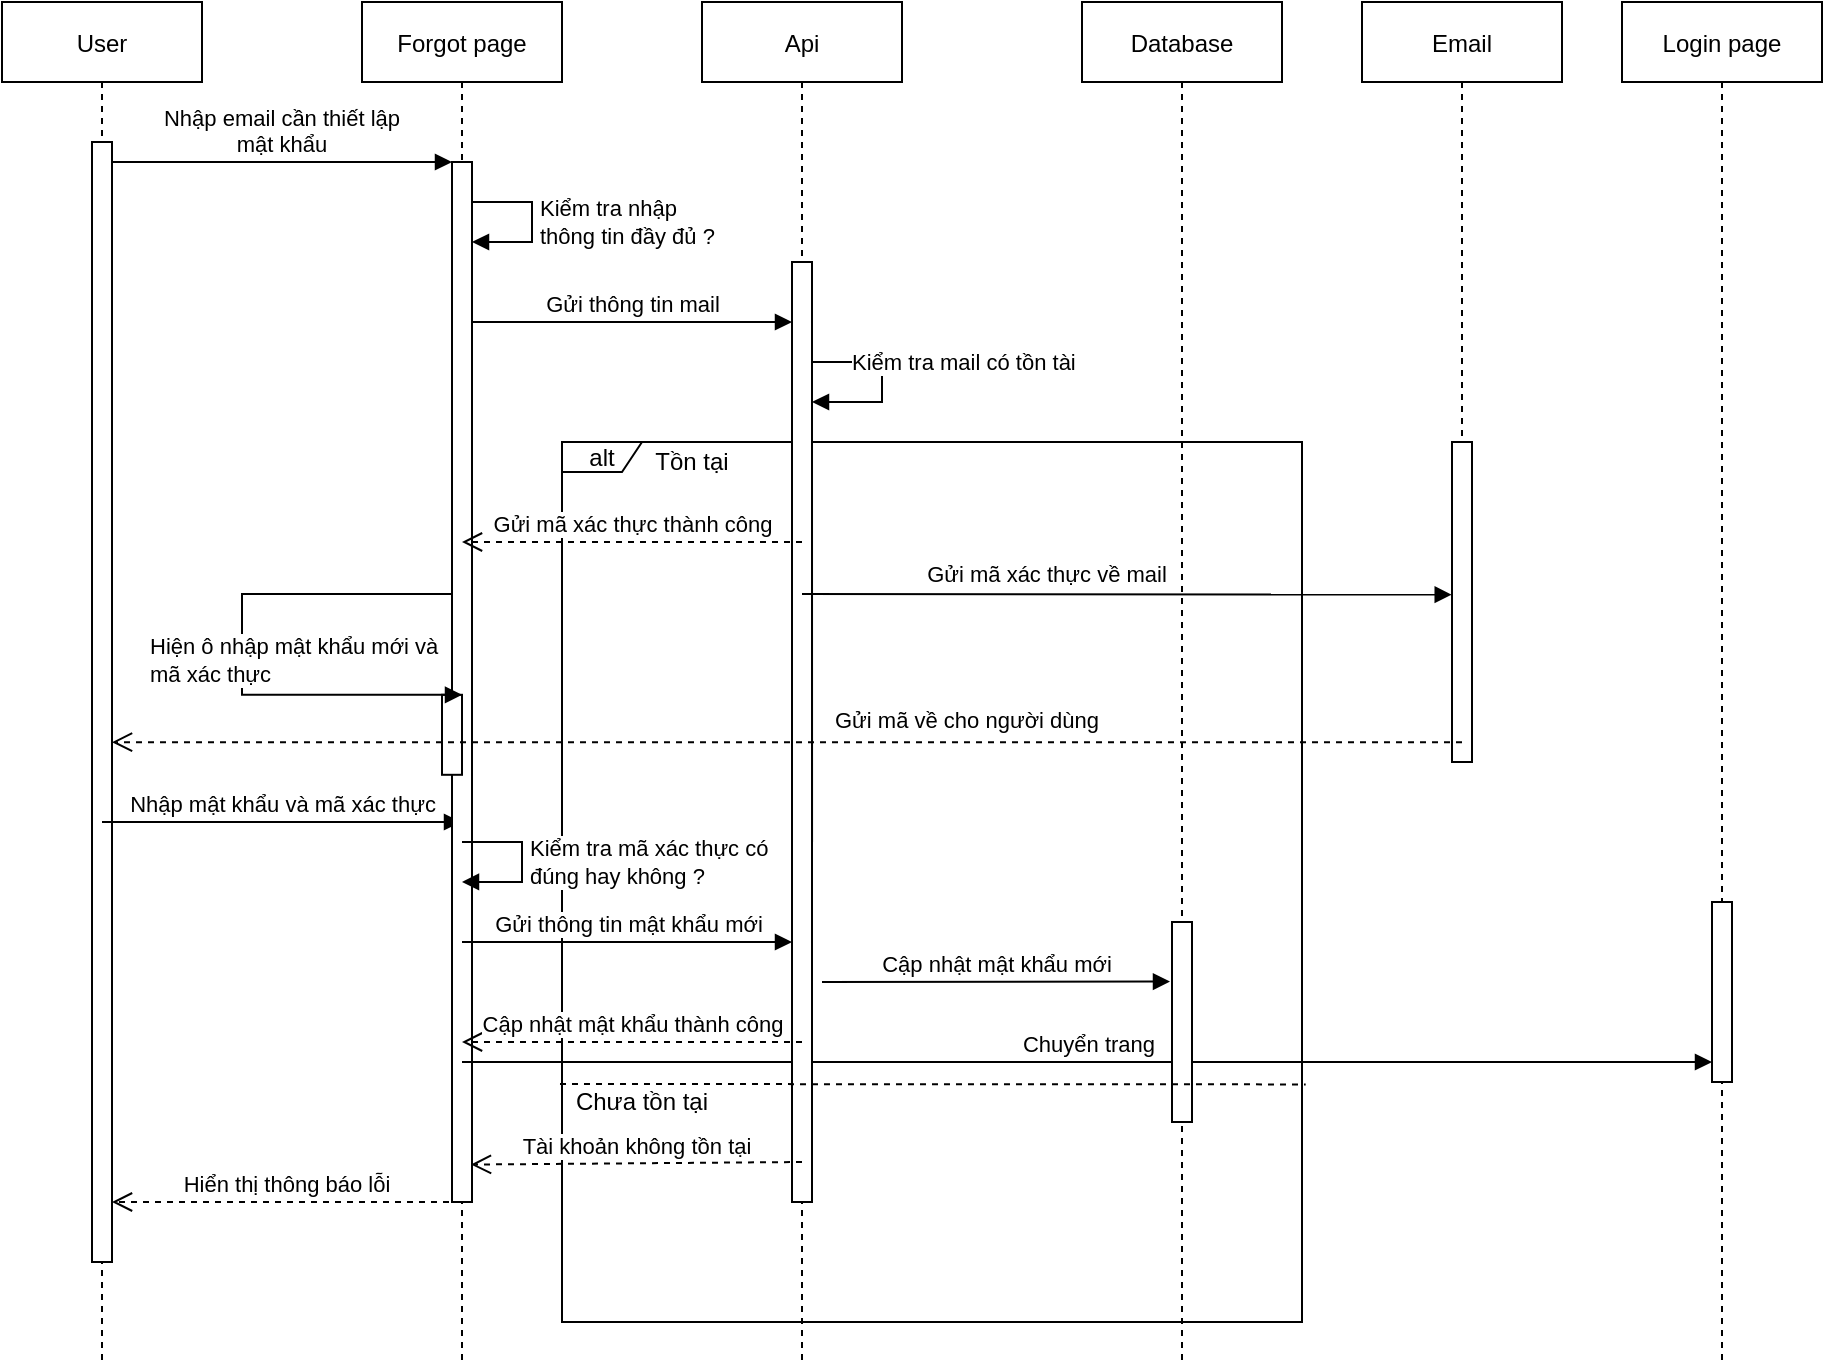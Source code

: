 <mxfile version="14.8.2" type="device"><diagram id="kgpKYQtTHZ0yAKxKKP6v" name="Page-1"><mxGraphModel dx="1296" dy="629" grid="1" gridSize="10" guides="1" tooltips="1" connect="1" arrows="1" fold="1" page="1" pageScale="1" pageWidth="850" pageHeight="1100" math="0" shadow="0"><root><mxCell id="0"/><mxCell id="1" parent="0"/><mxCell id="G7W4C_hi92SoDJaBqSJZ-16" value="alt" style="shape=umlFrame;whiteSpace=wrap;html=1;width=40;height=15;" parent="1" vertex="1"><mxGeometry x="400" y="300" width="370" height="440" as="geometry"/></mxCell><mxCell id="3nuBFxr9cyL0pnOWT2aG-1" value="User" style="shape=umlLifeline;perimeter=lifelinePerimeter;container=1;collapsible=0;recursiveResize=0;rounded=0;shadow=0;strokeWidth=1;" parent="1" vertex="1"><mxGeometry x="120" y="80" width="100" height="680" as="geometry"/></mxCell><mxCell id="3nuBFxr9cyL0pnOWT2aG-2" value="" style="points=[];perimeter=orthogonalPerimeter;rounded=0;shadow=0;strokeWidth=1;" parent="3nuBFxr9cyL0pnOWT2aG-1" vertex="1"><mxGeometry x="45" y="70" width="10" height="560" as="geometry"/></mxCell><mxCell id="nQuyj05PG0CPjtBLAKTy-15" value="Nhập mật khẩu và mã xác thực" style="html=1;verticalAlign=bottom;endArrow=block;" edge="1" parent="3nuBFxr9cyL0pnOWT2aG-1" target="3nuBFxr9cyL0pnOWT2aG-5"><mxGeometry width="80" relative="1" as="geometry"><mxPoint x="50" y="410" as="sourcePoint"/><mxPoint x="130" y="410" as="targetPoint"/></mxGeometry></mxCell><mxCell id="3nuBFxr9cyL0pnOWT2aG-5" value="Forgot page" style="shape=umlLifeline;perimeter=lifelinePerimeter;container=1;collapsible=0;recursiveResize=0;rounded=0;shadow=0;strokeWidth=1;" parent="1" vertex="1"><mxGeometry x="300" y="80" width="100" height="680" as="geometry"/></mxCell><mxCell id="3nuBFxr9cyL0pnOWT2aG-6" value="" style="points=[];perimeter=orthogonalPerimeter;rounded=0;shadow=0;strokeWidth=1;" parent="3nuBFxr9cyL0pnOWT2aG-5" vertex="1"><mxGeometry x="45" y="80" width="10" height="520" as="geometry"/></mxCell><mxCell id="nQuyj05PG0CPjtBLAKTy-17" value="Gửi thông tin mật khẩu mới" style="html=1;verticalAlign=bottom;endArrow=block;" edge="1" parent="3nuBFxr9cyL0pnOWT2aG-5" target="G7W4C_hi92SoDJaBqSJZ-2"><mxGeometry width="80" relative="1" as="geometry"><mxPoint x="50" y="470" as="sourcePoint"/><mxPoint x="130" y="470" as="targetPoint"/></mxGeometry></mxCell><mxCell id="nQuyj05PG0CPjtBLAKTy-21" value="Chuyển trang" style="html=1;verticalAlign=bottom;endArrow=block;" edge="1" parent="3nuBFxr9cyL0pnOWT2aG-5" target="G7W4C_hi92SoDJaBqSJZ-6"><mxGeometry width="80" relative="1" as="geometry"><mxPoint x="50" y="530" as="sourcePoint"/><mxPoint x="130" y="530" as="targetPoint"/></mxGeometry></mxCell><mxCell id="3nuBFxr9cyL0pnOWT2aG-8" value="Nhập email cần thiết lập&#10;mật khẩu" style="verticalAlign=bottom;endArrow=block;entryX=0;entryY=0;shadow=0;strokeWidth=1;" parent="1" source="3nuBFxr9cyL0pnOWT2aG-2" target="3nuBFxr9cyL0pnOWT2aG-6" edge="1"><mxGeometry relative="1" as="geometry"><mxPoint x="275" y="160" as="sourcePoint"/></mxGeometry></mxCell><mxCell id="G7W4C_hi92SoDJaBqSJZ-1" value="Api" style="shape=umlLifeline;perimeter=lifelinePerimeter;container=1;collapsible=0;recursiveResize=0;rounded=0;shadow=0;strokeWidth=1;" parent="1" vertex="1"><mxGeometry x="470" y="80" width="100" height="680" as="geometry"/></mxCell><mxCell id="G7W4C_hi92SoDJaBqSJZ-2" value="" style="points=[];perimeter=orthogonalPerimeter;rounded=0;shadow=0;strokeWidth=1;" parent="G7W4C_hi92SoDJaBqSJZ-1" vertex="1"><mxGeometry x="45" y="130" width="10" height="470" as="geometry"/></mxCell><mxCell id="G7W4C_hi92SoDJaBqSJZ-13" value="Kiểm tra mail có tồn tài" style="edgeStyle=orthogonalEdgeStyle;html=1;align=left;spacingLeft=2;endArrow=block;rounded=0;exitX=1.003;exitY=0.617;exitDx=0;exitDy=0;exitPerimeter=0;" parent="G7W4C_hi92SoDJaBqSJZ-1" source="G7W4C_hi92SoDJaBqSJZ-2" edge="1"><mxGeometry x="0.551" relative="1" as="geometry"><mxPoint x="60" y="180" as="sourcePoint"/><Array as="points"><mxPoint x="55" y="180"/><mxPoint x="90" y="180"/><mxPoint x="90" y="200"/></Array><mxPoint x="55" y="200" as="targetPoint"/><mxPoint as="offset"/></mxGeometry></mxCell><mxCell id="G7W4C_hi92SoDJaBqSJZ-3" value="Database" style="shape=umlLifeline;perimeter=lifelinePerimeter;container=1;collapsible=0;recursiveResize=0;rounded=0;shadow=0;strokeWidth=1;" parent="1" vertex="1"><mxGeometry x="660" y="80" width="100" height="680" as="geometry"/></mxCell><mxCell id="G7W4C_hi92SoDJaBqSJZ-4" value="" style="points=[];perimeter=orthogonalPerimeter;rounded=0;shadow=0;strokeWidth=1;" parent="G7W4C_hi92SoDJaBqSJZ-3" vertex="1"><mxGeometry x="45" y="460" width="10" height="100" as="geometry"/></mxCell><mxCell id="G7W4C_hi92SoDJaBqSJZ-5" value="Login page" style="shape=umlLifeline;perimeter=lifelinePerimeter;container=1;collapsible=0;recursiveResize=0;rounded=0;shadow=0;strokeWidth=1;" parent="1" vertex="1"><mxGeometry x="930" y="80" width="100" height="680" as="geometry"/></mxCell><mxCell id="G7W4C_hi92SoDJaBqSJZ-6" value="" style="points=[];perimeter=orthogonalPerimeter;rounded=0;shadow=0;strokeWidth=1;" parent="G7W4C_hi92SoDJaBqSJZ-5" vertex="1"><mxGeometry x="45" y="450" width="10" height="90" as="geometry"/></mxCell><mxCell id="G7W4C_hi92SoDJaBqSJZ-10" value="Kiểm tra nhập&amp;nbsp;&lt;br&gt;thông tin đầy đủ ?" style="edgeStyle=orthogonalEdgeStyle;html=1;align=left;spacingLeft=2;endArrow=block;rounded=0;entryX=1;entryY=0;" parent="1" edge="1"><mxGeometry relative="1" as="geometry"><mxPoint x="355" y="180" as="sourcePoint"/><Array as="points"><mxPoint x="385" y="180"/></Array><mxPoint x="355" y="200" as="targetPoint"/></mxGeometry></mxCell><mxCell id="G7W4C_hi92SoDJaBqSJZ-11" value="Gửi thông tin mail" style="html=1;verticalAlign=bottom;endArrow=block;" parent="1" source="3nuBFxr9cyL0pnOWT2aG-6" target="G7W4C_hi92SoDJaBqSJZ-2" edge="1"><mxGeometry width="80" relative="1" as="geometry"><mxPoint x="360" y="240" as="sourcePoint"/><mxPoint x="440" y="240" as="targetPoint"/><Array as="points"><mxPoint x="490" y="240"/></Array></mxGeometry></mxCell><mxCell id="G7W4C_hi92SoDJaBqSJZ-17" value="Tồn tại" style="text;html=1;strokeColor=none;fillColor=none;align=center;verticalAlign=middle;whiteSpace=wrap;rounded=0;" parent="1" vertex="1"><mxGeometry x="425" y="300" width="80" height="20" as="geometry"/></mxCell><mxCell id="G7W4C_hi92SoDJaBqSJZ-19" value="Gửi mã xác thực thành công" style="html=1;verticalAlign=bottom;endArrow=open;dashed=1;endSize=8;" parent="1" target="3nuBFxr9cyL0pnOWT2aG-5" edge="1"><mxGeometry relative="1" as="geometry"><mxPoint x="520" y="350" as="sourcePoint"/><mxPoint x="440" y="350" as="targetPoint"/></mxGeometry></mxCell><mxCell id="G7W4C_hi92SoDJaBqSJZ-22" value="" style="endArrow=none;dashed=1;html=1;entryX=1.005;entryY=0.73;entryDx=0;entryDy=0;entryPerimeter=0;" parent="1" target="G7W4C_hi92SoDJaBqSJZ-16" edge="1"><mxGeometry width="50" height="50" relative="1" as="geometry"><mxPoint x="399" y="621" as="sourcePoint"/><mxPoint x="570" y="420" as="targetPoint"/></mxGeometry></mxCell><mxCell id="G7W4C_hi92SoDJaBqSJZ-23" value="Chưa tồn tại" style="text;html=1;strokeColor=none;fillColor=none;align=center;verticalAlign=middle;whiteSpace=wrap;rounded=0;" parent="1" vertex="1"><mxGeometry x="400" y="620" width="80" height="20" as="geometry"/></mxCell><mxCell id="G7W4C_hi92SoDJaBqSJZ-26" value="Hiển thị thông báo lỗi" style="html=1;verticalAlign=bottom;endArrow=open;dashed=1;endSize=8;" parent="1" source="3nuBFxr9cyL0pnOWT2aG-5" target="3nuBFxr9cyL0pnOWT2aG-2" edge="1"><mxGeometry relative="1" as="geometry"><mxPoint x="344" y="653" as="sourcePoint"/><mxPoint x="250" y="500" as="targetPoint"/><Array as="points"><mxPoint x="300" y="680"/></Array></mxGeometry></mxCell><mxCell id="nQuyj05PG0CPjtBLAKTy-1" value="Email" style="shape=umlLifeline;perimeter=lifelinePerimeter;container=1;collapsible=0;recursiveResize=0;rounded=0;shadow=0;strokeWidth=1;" vertex="1" parent="1"><mxGeometry x="800" y="80" width="100" height="300" as="geometry"/></mxCell><mxCell id="nQuyj05PG0CPjtBLAKTy-2" value="" style="points=[];perimeter=orthogonalPerimeter;rounded=0;shadow=0;strokeWidth=1;" vertex="1" parent="nQuyj05PG0CPjtBLAKTy-1"><mxGeometry x="45" y="220" width="10" height="160" as="geometry"/></mxCell><mxCell id="nQuyj05PG0CPjtBLAKTy-9" value="" style="html=1;points=[];perimeter=orthogonalPerimeter;" vertex="1" parent="1"><mxGeometry x="340" y="426.4" width="10" height="40" as="geometry"/></mxCell><mxCell id="nQuyj05PG0CPjtBLAKTy-10" value="Hiện ô nhập mật khẩu mới và&amp;nbsp;&lt;br&gt;mã xác thực" style="edgeStyle=orthogonalEdgeStyle;html=1;align=left;spacingLeft=2;endArrow=block;rounded=0;entryX=1;entryY=0;exitX=0;exitY=0.36;exitDx=0;exitDy=0;exitPerimeter=0;" edge="1" target="nQuyj05PG0CPjtBLAKTy-9" parent="1"><mxGeometry x="0.051" y="-50" relative="1" as="geometry"><mxPoint x="345" y="373.6" as="sourcePoint"/><Array as="points"><mxPoint x="345" y="376"/><mxPoint x="240" y="376"/><mxPoint x="240" y="426"/></Array><mxPoint as="offset"/></mxGeometry></mxCell><mxCell id="nQuyj05PG0CPjtBLAKTy-13" value="Gửi mã xác thực về mail" style="html=1;verticalAlign=bottom;endArrow=block;entryX=-0.014;entryY=0.477;entryDx=0;entryDy=0;entryPerimeter=0;" edge="1" parent="1" target="nQuyj05PG0CPjtBLAKTy-2"><mxGeometry x="-0.25" y="1" width="80" relative="1" as="geometry"><mxPoint x="520" y="376" as="sourcePoint"/><mxPoint x="845" y="373" as="targetPoint"/><mxPoint as="offset"/></mxGeometry></mxCell><mxCell id="nQuyj05PG0CPjtBLAKTy-14" value="Gửi mã về cho người dùng" style="html=1;verticalAlign=bottom;endArrow=open;dashed=1;endSize=8;exitX=0.5;exitY=0.938;exitDx=0;exitDy=0;exitPerimeter=0;" edge="1" parent="1" source="nQuyj05PG0CPjtBLAKTy-2" target="3nuBFxr9cyL0pnOWT2aG-2"><mxGeometry x="-0.263" y="-2" relative="1" as="geometry"><mxPoint x="500" y="320" as="sourcePoint"/><mxPoint x="172" y="455" as="targetPoint"/><mxPoint as="offset"/></mxGeometry></mxCell><mxCell id="nQuyj05PG0CPjtBLAKTy-16" value="Kiểm tra mã xác thực có&amp;nbsp;&lt;br&gt;đúng hay không ?" style="edgeStyle=orthogonalEdgeStyle;html=1;align=left;spacingLeft=2;endArrow=block;rounded=0;entryX=1;entryY=0;" edge="1" parent="1"><mxGeometry relative="1" as="geometry"><mxPoint x="350" y="499.97" as="sourcePoint"/><Array as="points"><mxPoint x="380" y="499.97"/></Array><mxPoint x="350" y="519.97" as="targetPoint"/></mxGeometry></mxCell><mxCell id="nQuyj05PG0CPjtBLAKTy-18" value="Cập nhật mật khẩu mới" style="html=1;verticalAlign=bottom;endArrow=block;entryX=-0.1;entryY=0.298;entryDx=0;entryDy=0;entryPerimeter=0;" edge="1" parent="1" target="G7W4C_hi92SoDJaBqSJZ-4"><mxGeometry width="80" relative="1" as="geometry"><mxPoint x="530" y="570" as="sourcePoint"/><mxPoint x="680" y="570" as="targetPoint"/></mxGeometry></mxCell><mxCell id="nQuyj05PG0CPjtBLAKTy-20" value="Cập nhật mật khẩu thành công" style="html=1;verticalAlign=bottom;endArrow=open;dashed=1;endSize=8;" edge="1" parent="1" target="3nuBFxr9cyL0pnOWT2aG-5"><mxGeometry relative="1" as="geometry"><mxPoint x="520" y="600" as="sourcePoint"/><mxPoint x="440" y="600" as="targetPoint"/></mxGeometry></mxCell><mxCell id="nQuyj05PG0CPjtBLAKTy-22" value="Tài khoản không tồn tại" style="html=1;verticalAlign=bottom;endArrow=open;dashed=1;endSize=8;entryX=0.948;entryY=0.964;entryDx=0;entryDy=0;entryPerimeter=0;" edge="1" parent="1" target="3nuBFxr9cyL0pnOWT2aG-6"><mxGeometry relative="1" as="geometry"><mxPoint x="520" y="660" as="sourcePoint"/><mxPoint x="440" y="660" as="targetPoint"/></mxGeometry></mxCell></root></mxGraphModel></diagram></mxfile>